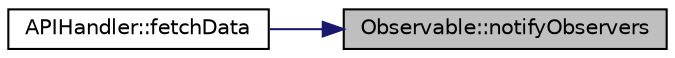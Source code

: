 digraph "Observable::notifyObservers"
{
 // LATEX_PDF_SIZE
  edge [fontname="Helvetica",fontsize="10",labelfontname="Helvetica",labelfontsize="10"];
  node [fontname="Helvetica",fontsize="10",shape=record];
  rankdir="RL";
  Node1 [label="Observable::notifyObservers",height=0.2,width=0.4,color="black", fillcolor="grey75", style="filled", fontcolor="black",tooltip="Sends updates to all registered observers."];
  Node1 -> Node2 [dir="back",color="midnightblue",fontsize="10",style="solid",fontname="Helvetica"];
  Node2 [label="APIHandler::fetchData",height=0.2,width=0.4,color="black", fillcolor="white", style="filled",URL="$classAPIHandler.html#a1f4ab7c08b86cfa50d2840a7c2c49a8f",tooltip="Fetches data from the API and notifies its observers."];
}
